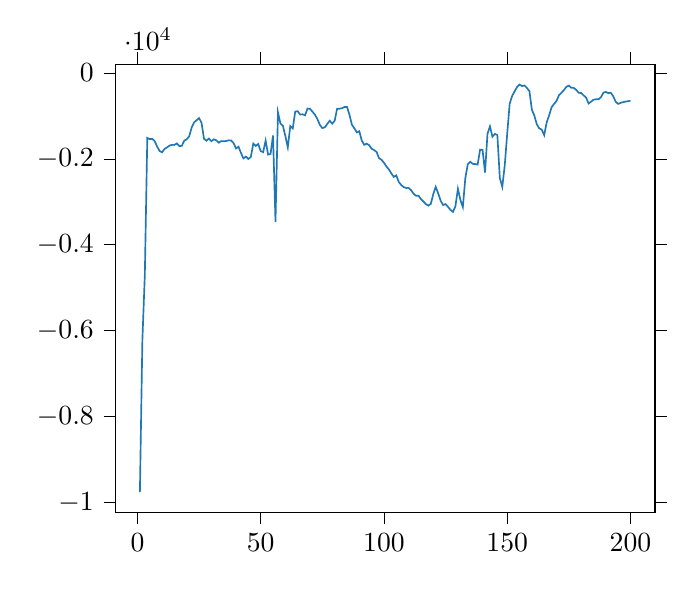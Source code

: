 % This file was created by tikzplotlib v0.9.1.
\begin{tikzpicture}

\definecolor{color0}{rgb}{0.122,0.467,0.706}

\begin{axis}[
tick align=outside,
tick pos=both,
x grid style={white!69.02!black},
xmin=-8.95, xmax=209.95,
xtick style={color=black},
y grid style={white!69.02!black},
ymin=-10237.887, ymax=203.62,
ytick style={color=black}
]
\addplot [semithick, color0]
table {%
1 -9763.273
2 -6233.803
3 -4702.256
4 -1512.213
5 -1541.561
6 -1535.229
7 -1588.966
8 -1715.237
9 -1820.312
10 -1847.668
11 -1769.925
12 -1734.647
13 -1691.781
14 -1674.455
15 -1676.906
16 -1640.755
17 -1703.405
18 -1697.83
19 -1576.889
20 -1546.572
21 -1474.095
22 -1271.654
23 -1150.299
24 -1102.565
25 -1052.635
26 -1160.057
27 -1531.804
28 -1577.965
29 -1528.47
30 -1588.817
31 -1545.81
32 -1568.856
33 -1624.202
34 -1586.505
35 -1592.56
36 -1584.946
37 -1569.334
38 -1573.189
39 -1633.505
40 -1759.323
41 -1719.139
42 -1862.975
43 -1990.603
44 -1948.103
45 -2003.324
46 -1956.295
47 -1643.404
48 -1699.321
49 -1655.762
50 -1820.856
51 -1844.267
52 -1574.872
53 -1901.672
54 -1886.043
55 -1458.041
56 -3469.324
57 -917.196
58 -1176.593
59 -1230.331
60 -1466.596
61 -1732.223
62 -1236.426
63 -1293.973
64 -899.858
65 -890.846
66 -968.242
67 -963.199
68 -986.678
69 -828.526
70 -834.72
71 -902.71
72 -972.62
73 -1074.17
74 -1209.874
75 -1283.687
76 -1267.542
77 -1187.559
78 -1114.113
79 -1180.0
80 -1115.999
81 -832.657
82 -832.728
83 -822.28
84 -793.164
85 -791.045
86 -972.019
87 -1206.249
88 -1290.029
89 -1384.866
90 -1357.004
91 -1575.383
92 -1674.088
93 -1647.604
94 -1684.156
95 -1765.717
96 -1797.335
97 -1838.755
98 -1985.76
99 -2021.984
100 -2092.022
101 -2178.16
102 -2247.023
103 -2340.333
104 -2420.737
105 -2385.678
106 -2538.216
107 -2609.814
108 -2659.404
109 -2678.508
110 -2676.827
111 -2730.336
112 -2812.332
113 -2861.503
114 -2857.37
115 -2938.785
116 -2994.468
117 -3054.182
118 -3089.681
119 -3050.401
120 -2823.266
121 -2653.39
122 -2806.591
123 -2978.059
124 -3075.601
125 -3056.509
126 -3119.864
127 -3190.777
128 -3237.45
129 -3103.943
130 -2698.753
131 -2956.796
132 -3124.848
133 -2453.996
134 -2125.612
135 -2067.716
136 -2118.054
137 -2120.762
138 -2134.783
139 -1786.153
140 -1793.002
141 -2319.189
142 -1413.051
143 -1245.711
144 -1484.372
145 -1420.747
146 -1446.614
147 -2448.658
148 -2652.92
149 -2151.417
150 -1409.625
151 -715.425
152 -537.233
153 -429.757
154 -325.682
155 -270.994
156 -306.19
157 -292.001
158 -350.49
159 -423.62
160 -855.468
161 -994.473
162 -1195.215
163 -1292.797
164 -1320.569
165 -1448.164
166 -1152.545
167 -987.151
168 -798.086
169 -722.281
170 -651.843
171 -517.09
172 -462.655
173 -399.144
174 -324.173
175 -295.148
176 -344.834
177 -349.653
178 -394.784
179 -462.08
180 -468.015
181 -522.962
182 -573.62
183 -711.922
184 -671.105
185 -622.486
186 -613.496
187 -614.457
188 -566.096
189 -462.064
190 -440.344
191 -470.81
192 -460.607
193 -542.737
194 -671.943
195 -720.097
196 -696.537
197 -680.893
198 -667.589
199 -657.904
200 -646.907
};
\end{axis}

\end{tikzpicture}
